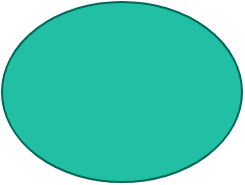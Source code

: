 <mxfile version="17.1.2" type="github">
  <diagram id="5JxkHut1FOJPYgFf8cRt" name="第 1 页">
    <mxGraphModel dx="1038" dy="539" grid="1" gridSize="10" guides="1" tooltips="1" connect="1" arrows="1" fold="1" page="1" pageScale="1" pageWidth="827" pageHeight="1169" math="0" shadow="0">
      <root>
        <mxCell id="0" />
        <mxCell id="1" parent="0" />
        <mxCell id="zEZm4O43g5qaiQw2eW18-2" value="" style="ellipse;whiteSpace=wrap;html=1;rounded=0;sketch=0;fontColor=#5C5C5C;strokeColor=#006658;fillColor=#21C0A5;" vertex="1" parent="1">
          <mxGeometry x="70" y="150" width="120" height="90" as="geometry" />
        </mxCell>
      </root>
    </mxGraphModel>
  </diagram>
</mxfile>
